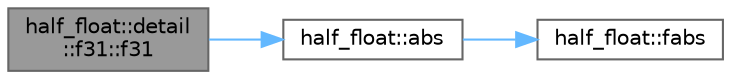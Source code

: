digraph "half_float::detail::f31::f31"
{
 // LATEX_PDF_SIZE
  bgcolor="transparent";
  edge [fontname=Helvetica,fontsize=10,labelfontname=Helvetica,labelfontsize=10];
  node [fontname=Helvetica,fontsize=10,shape=box,height=0.2,width=0.4];
  rankdir="LR";
  Node1 [id="Node000001",label="half_float::detail\l::f31::f31",height=0.2,width=0.4,color="gray40", fillcolor="grey60", style="filled", fontcolor="black",tooltip=" "];
  Node1 -> Node2 [id="edge3_Node000001_Node000002",color="steelblue1",style="solid",tooltip=" "];
  Node2 [id="Node000002",label="half_float::abs",height=0.2,width=0.4,color="grey40", fillcolor="white", style="filled",URL="$namespacehalf__float.html#a1b64482e7b39ce993497bc3cddc4ae56",tooltip=" "];
  Node2 -> Node3 [id="edge4_Node000002_Node000003",color="steelblue1",style="solid",tooltip=" "];
  Node3 [id="Node000003",label="half_float::fabs",height=0.2,width=0.4,color="grey40", fillcolor="white", style="filled",URL="$namespacehalf__float.html#a078a815c019e2647bb1eb4229440583b",tooltip=" "];
}
